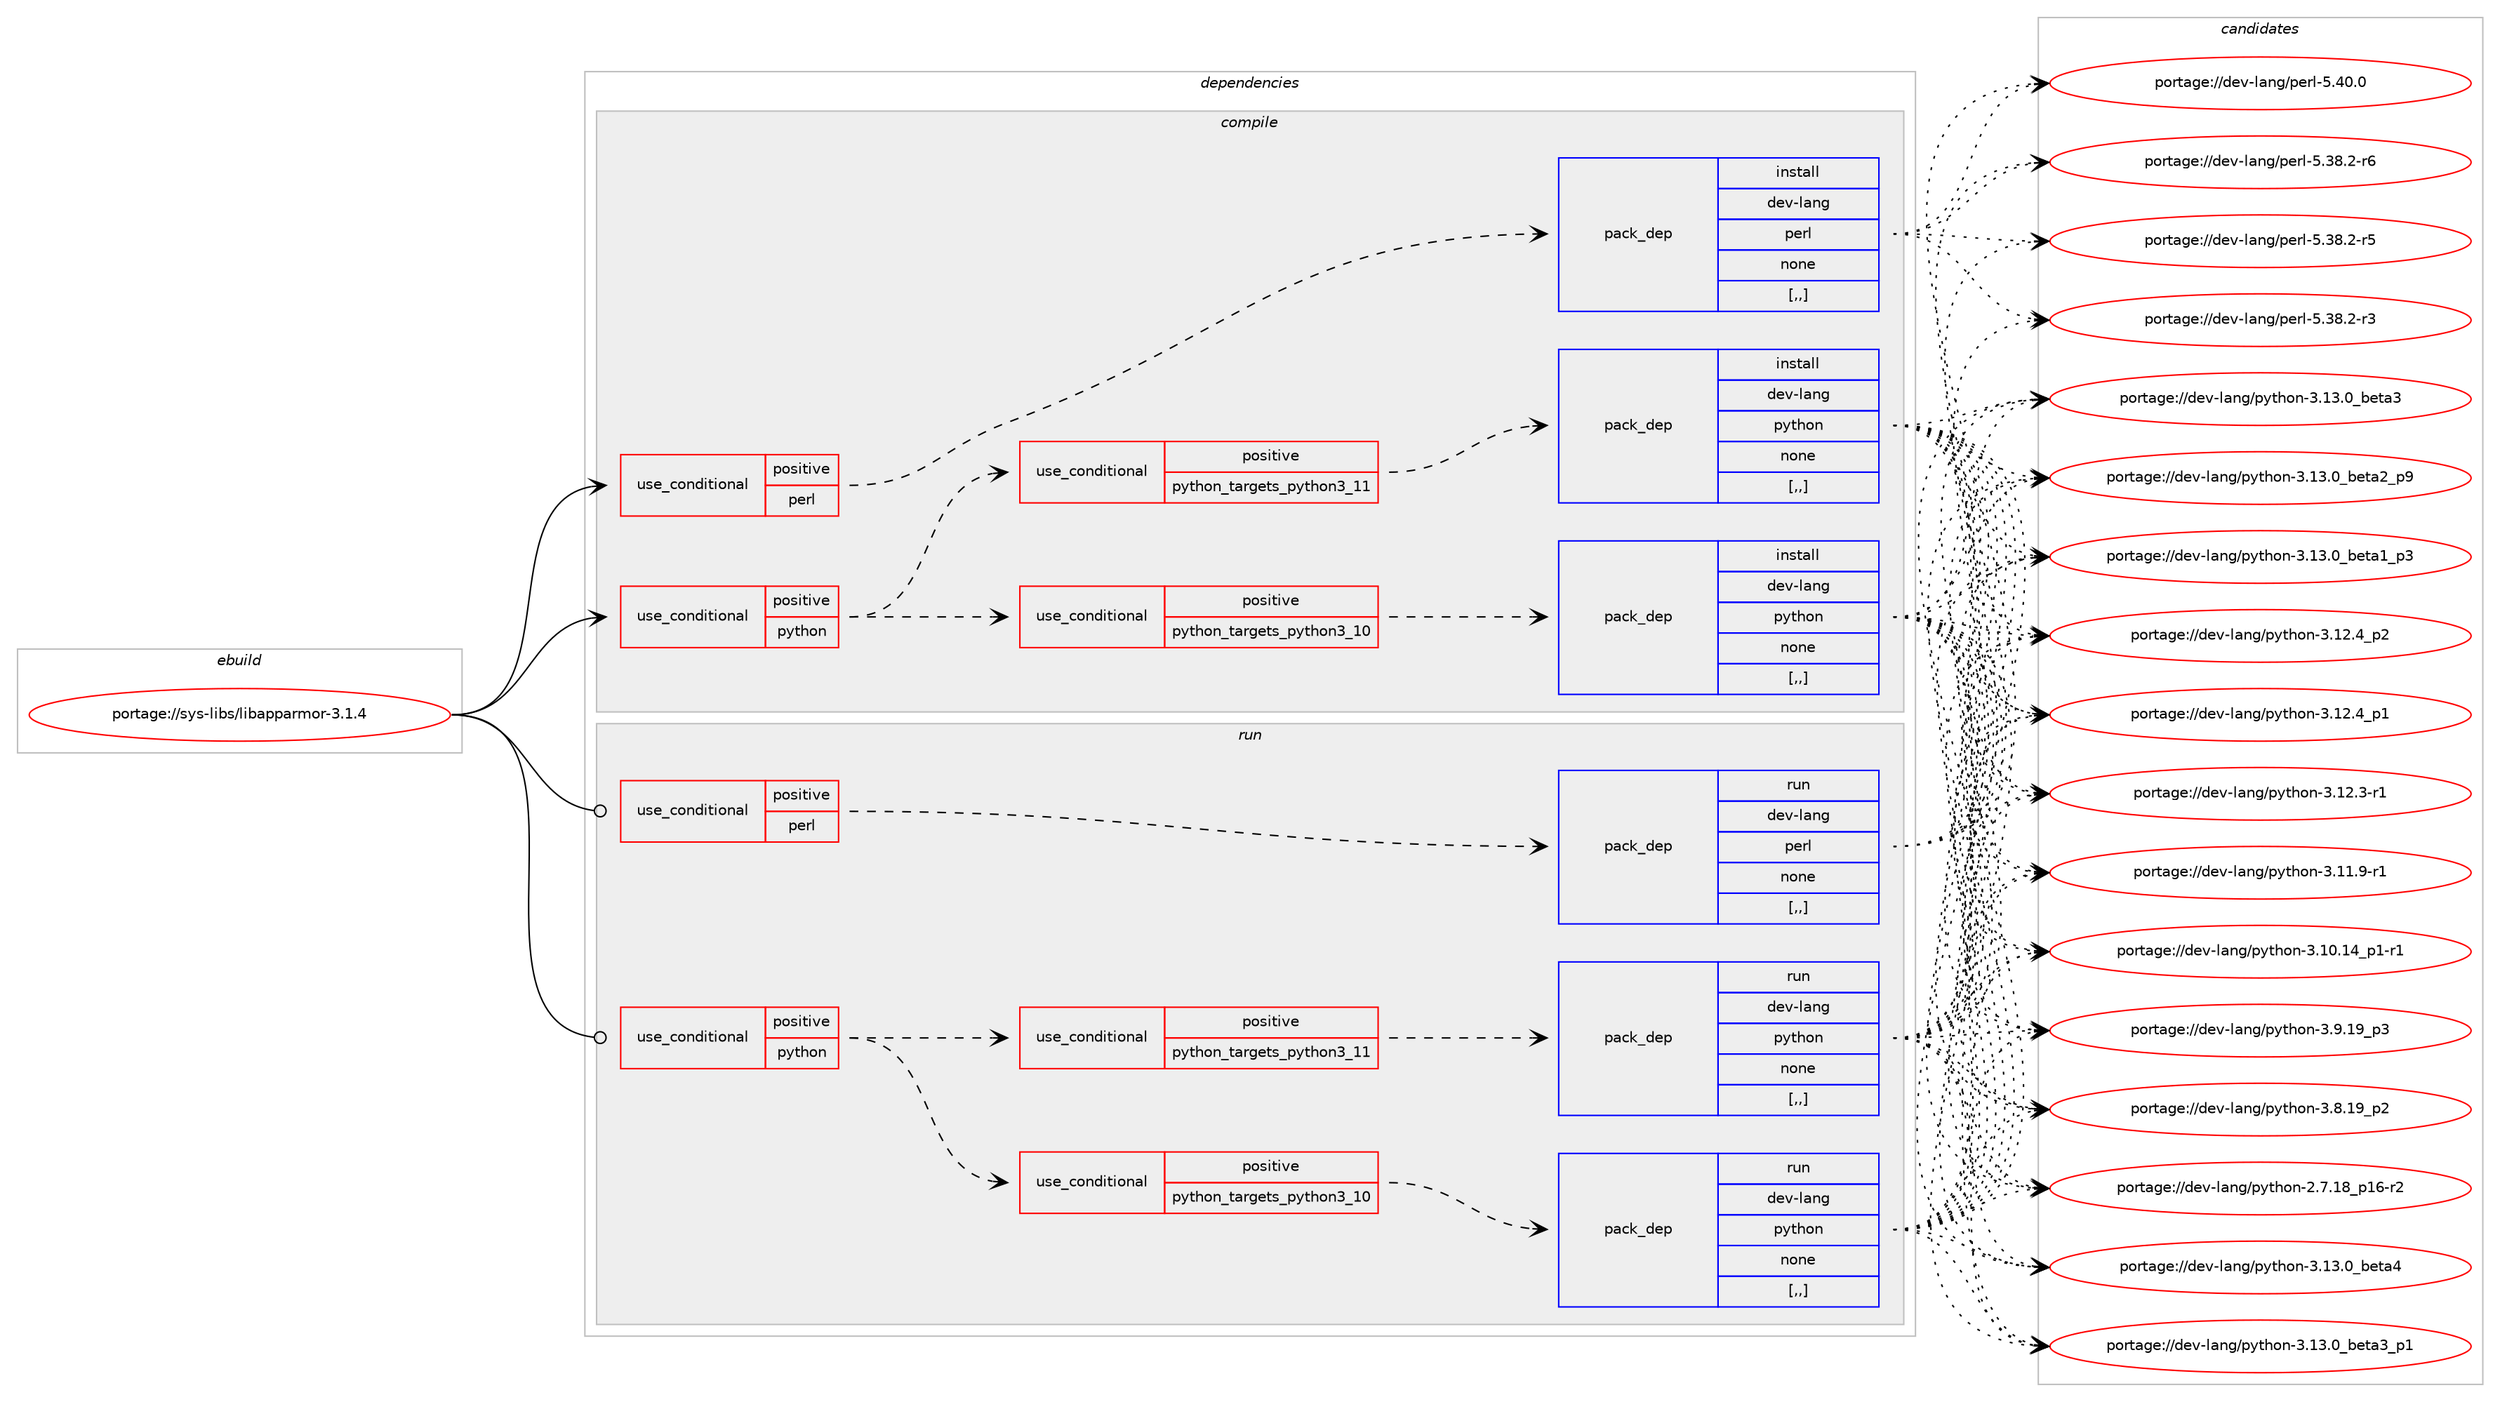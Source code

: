 digraph prolog {

# *************
# Graph options
# *************

newrank=true;
concentrate=true;
compound=true;
graph [rankdir=LR,fontname=Helvetica,fontsize=10,ranksep=1.5];#, ranksep=2.5, nodesep=0.2];
edge  [arrowhead=vee];
node  [fontname=Helvetica,fontsize=10];

# **********
# The ebuild
# **********

subgraph cluster_leftcol {
color=gray;
label=<<i>ebuild</i>>;
id [label="portage://sys-libs/libapparmor-3.1.4", color=red, width=4, href="../sys-libs/libapparmor-3.1.4.svg"];
}

# ****************
# The dependencies
# ****************

subgraph cluster_midcol {
color=gray;
label=<<i>dependencies</i>>;
subgraph cluster_compile {
fillcolor="#eeeeee";
style=filled;
label=<<i>compile</i>>;
subgraph cond117330 {
dependency440477 [label=<<TABLE BORDER="0" CELLBORDER="1" CELLSPACING="0" CELLPADDING="4"><TR><TD ROWSPAN="3" CELLPADDING="10">use_conditional</TD></TR><TR><TD>positive</TD></TR><TR><TD>perl</TD></TR></TABLE>>, shape=none, color=red];
subgraph pack320149 {
dependency440478 [label=<<TABLE BORDER="0" CELLBORDER="1" CELLSPACING="0" CELLPADDING="4" WIDTH="220"><TR><TD ROWSPAN="6" CELLPADDING="30">pack_dep</TD></TR><TR><TD WIDTH="110">install</TD></TR><TR><TD>dev-lang</TD></TR><TR><TD>perl</TD></TR><TR><TD>none</TD></TR><TR><TD>[,,]</TD></TR></TABLE>>, shape=none, color=blue];
}
dependency440477:e -> dependency440478:w [weight=20,style="dashed",arrowhead="vee"];
}
id:e -> dependency440477:w [weight=20,style="solid",arrowhead="vee"];
subgraph cond117331 {
dependency440479 [label=<<TABLE BORDER="0" CELLBORDER="1" CELLSPACING="0" CELLPADDING="4"><TR><TD ROWSPAN="3" CELLPADDING="10">use_conditional</TD></TR><TR><TD>positive</TD></TR><TR><TD>python</TD></TR></TABLE>>, shape=none, color=red];
subgraph cond117332 {
dependency440480 [label=<<TABLE BORDER="0" CELLBORDER="1" CELLSPACING="0" CELLPADDING="4"><TR><TD ROWSPAN="3" CELLPADDING="10">use_conditional</TD></TR><TR><TD>positive</TD></TR><TR><TD>python_targets_python3_10</TD></TR></TABLE>>, shape=none, color=red];
subgraph pack320150 {
dependency440481 [label=<<TABLE BORDER="0" CELLBORDER="1" CELLSPACING="0" CELLPADDING="4" WIDTH="220"><TR><TD ROWSPAN="6" CELLPADDING="30">pack_dep</TD></TR><TR><TD WIDTH="110">install</TD></TR><TR><TD>dev-lang</TD></TR><TR><TD>python</TD></TR><TR><TD>none</TD></TR><TR><TD>[,,]</TD></TR></TABLE>>, shape=none, color=blue];
}
dependency440480:e -> dependency440481:w [weight=20,style="dashed",arrowhead="vee"];
}
dependency440479:e -> dependency440480:w [weight=20,style="dashed",arrowhead="vee"];
subgraph cond117333 {
dependency440482 [label=<<TABLE BORDER="0" CELLBORDER="1" CELLSPACING="0" CELLPADDING="4"><TR><TD ROWSPAN="3" CELLPADDING="10">use_conditional</TD></TR><TR><TD>positive</TD></TR><TR><TD>python_targets_python3_11</TD></TR></TABLE>>, shape=none, color=red];
subgraph pack320151 {
dependency440483 [label=<<TABLE BORDER="0" CELLBORDER="1" CELLSPACING="0" CELLPADDING="4" WIDTH="220"><TR><TD ROWSPAN="6" CELLPADDING="30">pack_dep</TD></TR><TR><TD WIDTH="110">install</TD></TR><TR><TD>dev-lang</TD></TR><TR><TD>python</TD></TR><TR><TD>none</TD></TR><TR><TD>[,,]</TD></TR></TABLE>>, shape=none, color=blue];
}
dependency440482:e -> dependency440483:w [weight=20,style="dashed",arrowhead="vee"];
}
dependency440479:e -> dependency440482:w [weight=20,style="dashed",arrowhead="vee"];
}
id:e -> dependency440479:w [weight=20,style="solid",arrowhead="vee"];
}
subgraph cluster_compileandrun {
fillcolor="#eeeeee";
style=filled;
label=<<i>compile and run</i>>;
}
subgraph cluster_run {
fillcolor="#eeeeee";
style=filled;
label=<<i>run</i>>;
subgraph cond117334 {
dependency440484 [label=<<TABLE BORDER="0" CELLBORDER="1" CELLSPACING="0" CELLPADDING="4"><TR><TD ROWSPAN="3" CELLPADDING="10">use_conditional</TD></TR><TR><TD>positive</TD></TR><TR><TD>perl</TD></TR></TABLE>>, shape=none, color=red];
subgraph pack320152 {
dependency440485 [label=<<TABLE BORDER="0" CELLBORDER="1" CELLSPACING="0" CELLPADDING="4" WIDTH="220"><TR><TD ROWSPAN="6" CELLPADDING="30">pack_dep</TD></TR><TR><TD WIDTH="110">run</TD></TR><TR><TD>dev-lang</TD></TR><TR><TD>perl</TD></TR><TR><TD>none</TD></TR><TR><TD>[,,]</TD></TR></TABLE>>, shape=none, color=blue];
}
dependency440484:e -> dependency440485:w [weight=20,style="dashed",arrowhead="vee"];
}
id:e -> dependency440484:w [weight=20,style="solid",arrowhead="odot"];
subgraph cond117335 {
dependency440486 [label=<<TABLE BORDER="0" CELLBORDER="1" CELLSPACING="0" CELLPADDING="4"><TR><TD ROWSPAN="3" CELLPADDING="10">use_conditional</TD></TR><TR><TD>positive</TD></TR><TR><TD>python</TD></TR></TABLE>>, shape=none, color=red];
subgraph cond117336 {
dependency440487 [label=<<TABLE BORDER="0" CELLBORDER="1" CELLSPACING="0" CELLPADDING="4"><TR><TD ROWSPAN="3" CELLPADDING="10">use_conditional</TD></TR><TR><TD>positive</TD></TR><TR><TD>python_targets_python3_10</TD></TR></TABLE>>, shape=none, color=red];
subgraph pack320153 {
dependency440488 [label=<<TABLE BORDER="0" CELLBORDER="1" CELLSPACING="0" CELLPADDING="4" WIDTH="220"><TR><TD ROWSPAN="6" CELLPADDING="30">pack_dep</TD></TR><TR><TD WIDTH="110">run</TD></TR><TR><TD>dev-lang</TD></TR><TR><TD>python</TD></TR><TR><TD>none</TD></TR><TR><TD>[,,]</TD></TR></TABLE>>, shape=none, color=blue];
}
dependency440487:e -> dependency440488:w [weight=20,style="dashed",arrowhead="vee"];
}
dependency440486:e -> dependency440487:w [weight=20,style="dashed",arrowhead="vee"];
subgraph cond117337 {
dependency440489 [label=<<TABLE BORDER="0" CELLBORDER="1" CELLSPACING="0" CELLPADDING="4"><TR><TD ROWSPAN="3" CELLPADDING="10">use_conditional</TD></TR><TR><TD>positive</TD></TR><TR><TD>python_targets_python3_11</TD></TR></TABLE>>, shape=none, color=red];
subgraph pack320154 {
dependency440490 [label=<<TABLE BORDER="0" CELLBORDER="1" CELLSPACING="0" CELLPADDING="4" WIDTH="220"><TR><TD ROWSPAN="6" CELLPADDING="30">pack_dep</TD></TR><TR><TD WIDTH="110">run</TD></TR><TR><TD>dev-lang</TD></TR><TR><TD>python</TD></TR><TR><TD>none</TD></TR><TR><TD>[,,]</TD></TR></TABLE>>, shape=none, color=blue];
}
dependency440489:e -> dependency440490:w [weight=20,style="dashed",arrowhead="vee"];
}
dependency440486:e -> dependency440489:w [weight=20,style="dashed",arrowhead="vee"];
}
id:e -> dependency440486:w [weight=20,style="solid",arrowhead="odot"];
}
}

# **************
# The candidates
# **************

subgraph cluster_choices {
rank=same;
color=gray;
label=<<i>candidates</i>>;

subgraph choice320149 {
color=black;
nodesep=1;
choice10010111845108971101034711210111410845534652484648 [label="portage://dev-lang/perl-5.40.0", color=red, width=4,href="../dev-lang/perl-5.40.0.svg"];
choice100101118451089711010347112101114108455346515646504511454 [label="portage://dev-lang/perl-5.38.2-r6", color=red, width=4,href="../dev-lang/perl-5.38.2-r6.svg"];
choice100101118451089711010347112101114108455346515646504511453 [label="portage://dev-lang/perl-5.38.2-r5", color=red, width=4,href="../dev-lang/perl-5.38.2-r5.svg"];
choice100101118451089711010347112101114108455346515646504511451 [label="portage://dev-lang/perl-5.38.2-r3", color=red, width=4,href="../dev-lang/perl-5.38.2-r3.svg"];
dependency440478:e -> choice10010111845108971101034711210111410845534652484648:w [style=dotted,weight="100"];
dependency440478:e -> choice100101118451089711010347112101114108455346515646504511454:w [style=dotted,weight="100"];
dependency440478:e -> choice100101118451089711010347112101114108455346515646504511453:w [style=dotted,weight="100"];
dependency440478:e -> choice100101118451089711010347112101114108455346515646504511451:w [style=dotted,weight="100"];
}
subgraph choice320150 {
color=black;
nodesep=1;
choice1001011184510897110103471121211161041111104551464951464895981011169752 [label="portage://dev-lang/python-3.13.0_beta4", color=red, width=4,href="../dev-lang/python-3.13.0_beta4.svg"];
choice10010111845108971101034711212111610411111045514649514648959810111697519511249 [label="portage://dev-lang/python-3.13.0_beta3_p1", color=red, width=4,href="../dev-lang/python-3.13.0_beta3_p1.svg"];
choice1001011184510897110103471121211161041111104551464951464895981011169751 [label="portage://dev-lang/python-3.13.0_beta3", color=red, width=4,href="../dev-lang/python-3.13.0_beta3.svg"];
choice10010111845108971101034711212111610411111045514649514648959810111697509511257 [label="portage://dev-lang/python-3.13.0_beta2_p9", color=red, width=4,href="../dev-lang/python-3.13.0_beta2_p9.svg"];
choice10010111845108971101034711212111610411111045514649514648959810111697499511251 [label="portage://dev-lang/python-3.13.0_beta1_p3", color=red, width=4,href="../dev-lang/python-3.13.0_beta1_p3.svg"];
choice100101118451089711010347112121116104111110455146495046529511250 [label="portage://dev-lang/python-3.12.4_p2", color=red, width=4,href="../dev-lang/python-3.12.4_p2.svg"];
choice100101118451089711010347112121116104111110455146495046529511249 [label="portage://dev-lang/python-3.12.4_p1", color=red, width=4,href="../dev-lang/python-3.12.4_p1.svg"];
choice100101118451089711010347112121116104111110455146495046514511449 [label="portage://dev-lang/python-3.12.3-r1", color=red, width=4,href="../dev-lang/python-3.12.3-r1.svg"];
choice100101118451089711010347112121116104111110455146494946574511449 [label="portage://dev-lang/python-3.11.9-r1", color=red, width=4,href="../dev-lang/python-3.11.9-r1.svg"];
choice100101118451089711010347112121116104111110455146494846495295112494511449 [label="portage://dev-lang/python-3.10.14_p1-r1", color=red, width=4,href="../dev-lang/python-3.10.14_p1-r1.svg"];
choice100101118451089711010347112121116104111110455146574649579511251 [label="portage://dev-lang/python-3.9.19_p3", color=red, width=4,href="../dev-lang/python-3.9.19_p3.svg"];
choice100101118451089711010347112121116104111110455146564649579511250 [label="portage://dev-lang/python-3.8.19_p2", color=red, width=4,href="../dev-lang/python-3.8.19_p2.svg"];
choice100101118451089711010347112121116104111110455046554649569511249544511450 [label="portage://dev-lang/python-2.7.18_p16-r2", color=red, width=4,href="../dev-lang/python-2.7.18_p16-r2.svg"];
dependency440481:e -> choice1001011184510897110103471121211161041111104551464951464895981011169752:w [style=dotted,weight="100"];
dependency440481:e -> choice10010111845108971101034711212111610411111045514649514648959810111697519511249:w [style=dotted,weight="100"];
dependency440481:e -> choice1001011184510897110103471121211161041111104551464951464895981011169751:w [style=dotted,weight="100"];
dependency440481:e -> choice10010111845108971101034711212111610411111045514649514648959810111697509511257:w [style=dotted,weight="100"];
dependency440481:e -> choice10010111845108971101034711212111610411111045514649514648959810111697499511251:w [style=dotted,weight="100"];
dependency440481:e -> choice100101118451089711010347112121116104111110455146495046529511250:w [style=dotted,weight="100"];
dependency440481:e -> choice100101118451089711010347112121116104111110455146495046529511249:w [style=dotted,weight="100"];
dependency440481:e -> choice100101118451089711010347112121116104111110455146495046514511449:w [style=dotted,weight="100"];
dependency440481:e -> choice100101118451089711010347112121116104111110455146494946574511449:w [style=dotted,weight="100"];
dependency440481:e -> choice100101118451089711010347112121116104111110455146494846495295112494511449:w [style=dotted,weight="100"];
dependency440481:e -> choice100101118451089711010347112121116104111110455146574649579511251:w [style=dotted,weight="100"];
dependency440481:e -> choice100101118451089711010347112121116104111110455146564649579511250:w [style=dotted,weight="100"];
dependency440481:e -> choice100101118451089711010347112121116104111110455046554649569511249544511450:w [style=dotted,weight="100"];
}
subgraph choice320151 {
color=black;
nodesep=1;
choice1001011184510897110103471121211161041111104551464951464895981011169752 [label="portage://dev-lang/python-3.13.0_beta4", color=red, width=4,href="../dev-lang/python-3.13.0_beta4.svg"];
choice10010111845108971101034711212111610411111045514649514648959810111697519511249 [label="portage://dev-lang/python-3.13.0_beta3_p1", color=red, width=4,href="../dev-lang/python-3.13.0_beta3_p1.svg"];
choice1001011184510897110103471121211161041111104551464951464895981011169751 [label="portage://dev-lang/python-3.13.0_beta3", color=red, width=4,href="../dev-lang/python-3.13.0_beta3.svg"];
choice10010111845108971101034711212111610411111045514649514648959810111697509511257 [label="portage://dev-lang/python-3.13.0_beta2_p9", color=red, width=4,href="../dev-lang/python-3.13.0_beta2_p9.svg"];
choice10010111845108971101034711212111610411111045514649514648959810111697499511251 [label="portage://dev-lang/python-3.13.0_beta1_p3", color=red, width=4,href="../dev-lang/python-3.13.0_beta1_p3.svg"];
choice100101118451089711010347112121116104111110455146495046529511250 [label="portage://dev-lang/python-3.12.4_p2", color=red, width=4,href="../dev-lang/python-3.12.4_p2.svg"];
choice100101118451089711010347112121116104111110455146495046529511249 [label="portage://dev-lang/python-3.12.4_p1", color=red, width=4,href="../dev-lang/python-3.12.4_p1.svg"];
choice100101118451089711010347112121116104111110455146495046514511449 [label="portage://dev-lang/python-3.12.3-r1", color=red, width=4,href="../dev-lang/python-3.12.3-r1.svg"];
choice100101118451089711010347112121116104111110455146494946574511449 [label="portage://dev-lang/python-3.11.9-r1", color=red, width=4,href="../dev-lang/python-3.11.9-r1.svg"];
choice100101118451089711010347112121116104111110455146494846495295112494511449 [label="portage://dev-lang/python-3.10.14_p1-r1", color=red, width=4,href="../dev-lang/python-3.10.14_p1-r1.svg"];
choice100101118451089711010347112121116104111110455146574649579511251 [label="portage://dev-lang/python-3.9.19_p3", color=red, width=4,href="../dev-lang/python-3.9.19_p3.svg"];
choice100101118451089711010347112121116104111110455146564649579511250 [label="portage://dev-lang/python-3.8.19_p2", color=red, width=4,href="../dev-lang/python-3.8.19_p2.svg"];
choice100101118451089711010347112121116104111110455046554649569511249544511450 [label="portage://dev-lang/python-2.7.18_p16-r2", color=red, width=4,href="../dev-lang/python-2.7.18_p16-r2.svg"];
dependency440483:e -> choice1001011184510897110103471121211161041111104551464951464895981011169752:w [style=dotted,weight="100"];
dependency440483:e -> choice10010111845108971101034711212111610411111045514649514648959810111697519511249:w [style=dotted,weight="100"];
dependency440483:e -> choice1001011184510897110103471121211161041111104551464951464895981011169751:w [style=dotted,weight="100"];
dependency440483:e -> choice10010111845108971101034711212111610411111045514649514648959810111697509511257:w [style=dotted,weight="100"];
dependency440483:e -> choice10010111845108971101034711212111610411111045514649514648959810111697499511251:w [style=dotted,weight="100"];
dependency440483:e -> choice100101118451089711010347112121116104111110455146495046529511250:w [style=dotted,weight="100"];
dependency440483:e -> choice100101118451089711010347112121116104111110455146495046529511249:w [style=dotted,weight="100"];
dependency440483:e -> choice100101118451089711010347112121116104111110455146495046514511449:w [style=dotted,weight="100"];
dependency440483:e -> choice100101118451089711010347112121116104111110455146494946574511449:w [style=dotted,weight="100"];
dependency440483:e -> choice100101118451089711010347112121116104111110455146494846495295112494511449:w [style=dotted,weight="100"];
dependency440483:e -> choice100101118451089711010347112121116104111110455146574649579511251:w [style=dotted,weight="100"];
dependency440483:e -> choice100101118451089711010347112121116104111110455146564649579511250:w [style=dotted,weight="100"];
dependency440483:e -> choice100101118451089711010347112121116104111110455046554649569511249544511450:w [style=dotted,weight="100"];
}
subgraph choice320152 {
color=black;
nodesep=1;
choice10010111845108971101034711210111410845534652484648 [label="portage://dev-lang/perl-5.40.0", color=red, width=4,href="../dev-lang/perl-5.40.0.svg"];
choice100101118451089711010347112101114108455346515646504511454 [label="portage://dev-lang/perl-5.38.2-r6", color=red, width=4,href="../dev-lang/perl-5.38.2-r6.svg"];
choice100101118451089711010347112101114108455346515646504511453 [label="portage://dev-lang/perl-5.38.2-r5", color=red, width=4,href="../dev-lang/perl-5.38.2-r5.svg"];
choice100101118451089711010347112101114108455346515646504511451 [label="portage://dev-lang/perl-5.38.2-r3", color=red, width=4,href="../dev-lang/perl-5.38.2-r3.svg"];
dependency440485:e -> choice10010111845108971101034711210111410845534652484648:w [style=dotted,weight="100"];
dependency440485:e -> choice100101118451089711010347112101114108455346515646504511454:w [style=dotted,weight="100"];
dependency440485:e -> choice100101118451089711010347112101114108455346515646504511453:w [style=dotted,weight="100"];
dependency440485:e -> choice100101118451089711010347112101114108455346515646504511451:w [style=dotted,weight="100"];
}
subgraph choice320153 {
color=black;
nodesep=1;
choice1001011184510897110103471121211161041111104551464951464895981011169752 [label="portage://dev-lang/python-3.13.0_beta4", color=red, width=4,href="../dev-lang/python-3.13.0_beta4.svg"];
choice10010111845108971101034711212111610411111045514649514648959810111697519511249 [label="portage://dev-lang/python-3.13.0_beta3_p1", color=red, width=4,href="../dev-lang/python-3.13.0_beta3_p1.svg"];
choice1001011184510897110103471121211161041111104551464951464895981011169751 [label="portage://dev-lang/python-3.13.0_beta3", color=red, width=4,href="../dev-lang/python-3.13.0_beta3.svg"];
choice10010111845108971101034711212111610411111045514649514648959810111697509511257 [label="portage://dev-lang/python-3.13.0_beta2_p9", color=red, width=4,href="../dev-lang/python-3.13.0_beta2_p9.svg"];
choice10010111845108971101034711212111610411111045514649514648959810111697499511251 [label="portage://dev-lang/python-3.13.0_beta1_p3", color=red, width=4,href="../dev-lang/python-3.13.0_beta1_p3.svg"];
choice100101118451089711010347112121116104111110455146495046529511250 [label="portage://dev-lang/python-3.12.4_p2", color=red, width=4,href="../dev-lang/python-3.12.4_p2.svg"];
choice100101118451089711010347112121116104111110455146495046529511249 [label="portage://dev-lang/python-3.12.4_p1", color=red, width=4,href="../dev-lang/python-3.12.4_p1.svg"];
choice100101118451089711010347112121116104111110455146495046514511449 [label="portage://dev-lang/python-3.12.3-r1", color=red, width=4,href="../dev-lang/python-3.12.3-r1.svg"];
choice100101118451089711010347112121116104111110455146494946574511449 [label="portage://dev-lang/python-3.11.9-r1", color=red, width=4,href="../dev-lang/python-3.11.9-r1.svg"];
choice100101118451089711010347112121116104111110455146494846495295112494511449 [label="portage://dev-lang/python-3.10.14_p1-r1", color=red, width=4,href="../dev-lang/python-3.10.14_p1-r1.svg"];
choice100101118451089711010347112121116104111110455146574649579511251 [label="portage://dev-lang/python-3.9.19_p3", color=red, width=4,href="../dev-lang/python-3.9.19_p3.svg"];
choice100101118451089711010347112121116104111110455146564649579511250 [label="portage://dev-lang/python-3.8.19_p2", color=red, width=4,href="../dev-lang/python-3.8.19_p2.svg"];
choice100101118451089711010347112121116104111110455046554649569511249544511450 [label="portage://dev-lang/python-2.7.18_p16-r2", color=red, width=4,href="../dev-lang/python-2.7.18_p16-r2.svg"];
dependency440488:e -> choice1001011184510897110103471121211161041111104551464951464895981011169752:w [style=dotted,weight="100"];
dependency440488:e -> choice10010111845108971101034711212111610411111045514649514648959810111697519511249:w [style=dotted,weight="100"];
dependency440488:e -> choice1001011184510897110103471121211161041111104551464951464895981011169751:w [style=dotted,weight="100"];
dependency440488:e -> choice10010111845108971101034711212111610411111045514649514648959810111697509511257:w [style=dotted,weight="100"];
dependency440488:e -> choice10010111845108971101034711212111610411111045514649514648959810111697499511251:w [style=dotted,weight="100"];
dependency440488:e -> choice100101118451089711010347112121116104111110455146495046529511250:w [style=dotted,weight="100"];
dependency440488:e -> choice100101118451089711010347112121116104111110455146495046529511249:w [style=dotted,weight="100"];
dependency440488:e -> choice100101118451089711010347112121116104111110455146495046514511449:w [style=dotted,weight="100"];
dependency440488:e -> choice100101118451089711010347112121116104111110455146494946574511449:w [style=dotted,weight="100"];
dependency440488:e -> choice100101118451089711010347112121116104111110455146494846495295112494511449:w [style=dotted,weight="100"];
dependency440488:e -> choice100101118451089711010347112121116104111110455146574649579511251:w [style=dotted,weight="100"];
dependency440488:e -> choice100101118451089711010347112121116104111110455146564649579511250:w [style=dotted,weight="100"];
dependency440488:e -> choice100101118451089711010347112121116104111110455046554649569511249544511450:w [style=dotted,weight="100"];
}
subgraph choice320154 {
color=black;
nodesep=1;
choice1001011184510897110103471121211161041111104551464951464895981011169752 [label="portage://dev-lang/python-3.13.0_beta4", color=red, width=4,href="../dev-lang/python-3.13.0_beta4.svg"];
choice10010111845108971101034711212111610411111045514649514648959810111697519511249 [label="portage://dev-lang/python-3.13.0_beta3_p1", color=red, width=4,href="../dev-lang/python-3.13.0_beta3_p1.svg"];
choice1001011184510897110103471121211161041111104551464951464895981011169751 [label="portage://dev-lang/python-3.13.0_beta3", color=red, width=4,href="../dev-lang/python-3.13.0_beta3.svg"];
choice10010111845108971101034711212111610411111045514649514648959810111697509511257 [label="portage://dev-lang/python-3.13.0_beta2_p9", color=red, width=4,href="../dev-lang/python-3.13.0_beta2_p9.svg"];
choice10010111845108971101034711212111610411111045514649514648959810111697499511251 [label="portage://dev-lang/python-3.13.0_beta1_p3", color=red, width=4,href="../dev-lang/python-3.13.0_beta1_p3.svg"];
choice100101118451089711010347112121116104111110455146495046529511250 [label="portage://dev-lang/python-3.12.4_p2", color=red, width=4,href="../dev-lang/python-3.12.4_p2.svg"];
choice100101118451089711010347112121116104111110455146495046529511249 [label="portage://dev-lang/python-3.12.4_p1", color=red, width=4,href="../dev-lang/python-3.12.4_p1.svg"];
choice100101118451089711010347112121116104111110455146495046514511449 [label="portage://dev-lang/python-3.12.3-r1", color=red, width=4,href="../dev-lang/python-3.12.3-r1.svg"];
choice100101118451089711010347112121116104111110455146494946574511449 [label="portage://dev-lang/python-3.11.9-r1", color=red, width=4,href="../dev-lang/python-3.11.9-r1.svg"];
choice100101118451089711010347112121116104111110455146494846495295112494511449 [label="portage://dev-lang/python-3.10.14_p1-r1", color=red, width=4,href="../dev-lang/python-3.10.14_p1-r1.svg"];
choice100101118451089711010347112121116104111110455146574649579511251 [label="portage://dev-lang/python-3.9.19_p3", color=red, width=4,href="../dev-lang/python-3.9.19_p3.svg"];
choice100101118451089711010347112121116104111110455146564649579511250 [label="portage://dev-lang/python-3.8.19_p2", color=red, width=4,href="../dev-lang/python-3.8.19_p2.svg"];
choice100101118451089711010347112121116104111110455046554649569511249544511450 [label="portage://dev-lang/python-2.7.18_p16-r2", color=red, width=4,href="../dev-lang/python-2.7.18_p16-r2.svg"];
dependency440490:e -> choice1001011184510897110103471121211161041111104551464951464895981011169752:w [style=dotted,weight="100"];
dependency440490:e -> choice10010111845108971101034711212111610411111045514649514648959810111697519511249:w [style=dotted,weight="100"];
dependency440490:e -> choice1001011184510897110103471121211161041111104551464951464895981011169751:w [style=dotted,weight="100"];
dependency440490:e -> choice10010111845108971101034711212111610411111045514649514648959810111697509511257:w [style=dotted,weight="100"];
dependency440490:e -> choice10010111845108971101034711212111610411111045514649514648959810111697499511251:w [style=dotted,weight="100"];
dependency440490:e -> choice100101118451089711010347112121116104111110455146495046529511250:w [style=dotted,weight="100"];
dependency440490:e -> choice100101118451089711010347112121116104111110455146495046529511249:w [style=dotted,weight="100"];
dependency440490:e -> choice100101118451089711010347112121116104111110455146495046514511449:w [style=dotted,weight="100"];
dependency440490:e -> choice100101118451089711010347112121116104111110455146494946574511449:w [style=dotted,weight="100"];
dependency440490:e -> choice100101118451089711010347112121116104111110455146494846495295112494511449:w [style=dotted,weight="100"];
dependency440490:e -> choice100101118451089711010347112121116104111110455146574649579511251:w [style=dotted,weight="100"];
dependency440490:e -> choice100101118451089711010347112121116104111110455146564649579511250:w [style=dotted,weight="100"];
dependency440490:e -> choice100101118451089711010347112121116104111110455046554649569511249544511450:w [style=dotted,weight="100"];
}
}

}
